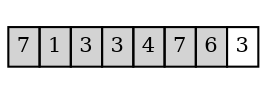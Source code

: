 
//input 0-3
graph {
    graph [nodesep=0.1,ranksep=0.1,fontsize=12]
    
    a [shape=none,margin=0,fontsize=10,label=<
        <TABLE BORDER="0" CELLBORDER="1" CELLSPACING="0" CELLPADDING="3" BGCOLOR="lightgrey">
            <TR>
                <TD PORT="0">7</TD>
                <TD PORT="1">1</TD>
                <TD PORT="2">3</TD>
                <TD PORT="3">3</TD>
                <TD PORT="4">4</TD>
                <TD PORT="5">7</TD>
                <TD PORT="6">6</TD>
                <TD PORT="7" BGCOLOR="white">3</TD>
            </TR>
        </TABLE>
    >]
}